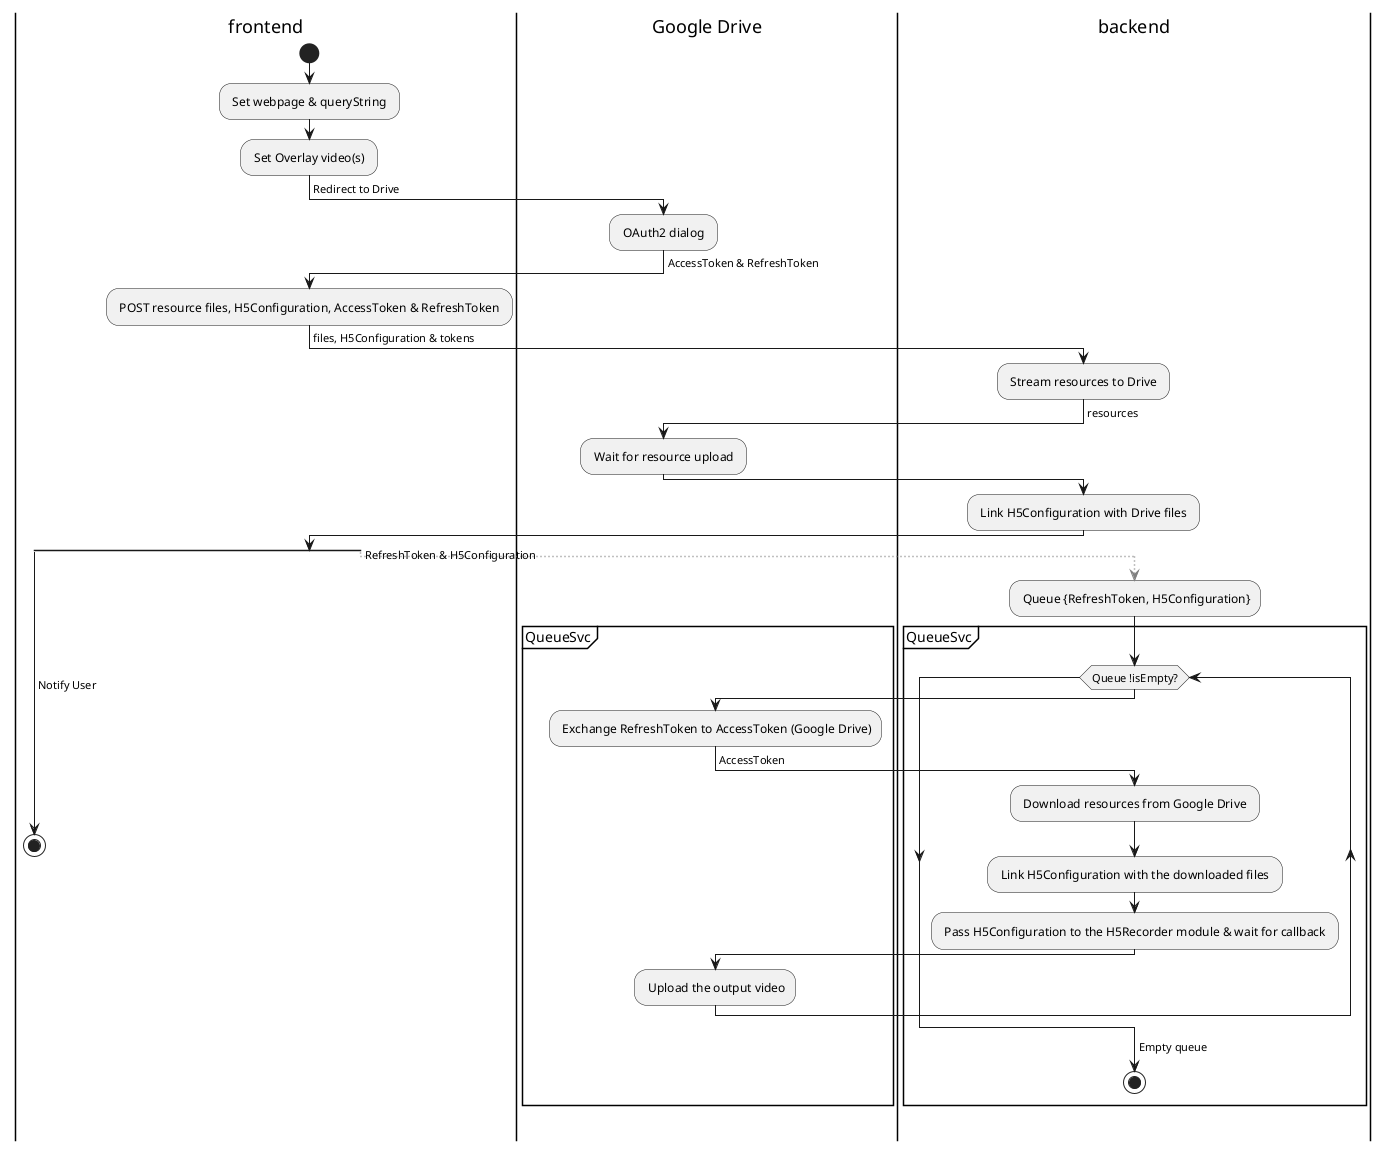 @startuml

!definelong SALT(x)
"{{
salt
_##x
}}
" as x
!enddefinelong

!definelong _login
{+
<b>Login
"Username"
"Password"
[Cancel] | [ok]
}
!enddefinelong


| frontend |
start
: Set webpage & queryString ;
: Set Overlay video(s) ;
-> Redirect to Drive;

| Google Drive |
: OAuth2 dialog ;
-> AccessToken & RefreshToken ;

| frontend |
: POST resource files, H5Configuration, AccessToken & RefreshToken ;
-> files, H5Configuration & tokens ;

| backend |
: Stream resources to Drive ;
-> resources;

| Google Drive |
: Wait for resource upload ;

| backend |
: Link H5Configuration with Drive files ;

split

| frontend |
-> Notify User ;
stop

| backend |
split again
-[#gray,dotted]-> RefreshToken & H5Configuration;
: Queue {RefreshToken, H5Configuration};

partition QueueSvc {
  while (Queue !isEmpty?)
  | Google Drive |
  : Exchange RefreshToken to AccessToken (Google Drive);
  -> AccessToken;
  | backend |
  : Download resources from Google Drive ;
  : Link H5Configuration with the downloaded files ;
  : Pass H5Configuration to the H5Recorder module & wait for callback ;
  | Google Drive |
  : Upload the output video;
  endwhile
  | backend |
  -> Empty queue ;
  stop
}


@enduml
